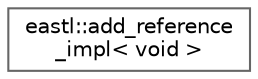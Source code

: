 digraph "类继承关系图"
{
 // LATEX_PDF_SIZE
  bgcolor="transparent";
  edge [fontname=Helvetica,fontsize=10,labelfontname=Helvetica,labelfontsize=10];
  node [fontname=Helvetica,fontsize=10,shape=box,height=0.2,width=0.4];
  rankdir="LR";
  Node0 [id="Node000000",label="eastl::add_reference\l_impl\< void \>",height=0.2,width=0.4,color="grey40", fillcolor="white", style="filled",URL="$structeastl_1_1add__reference__impl_3_01void_01_4.html",tooltip=" "];
}
